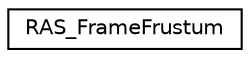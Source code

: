 digraph G
{
  edge [fontname="Helvetica",fontsize="10",labelfontname="Helvetica",labelfontsize="10"];
  node [fontname="Helvetica",fontsize="10",shape=record];
  rankdir=LR;
  Node1 [label="RAS_FrameFrustum",height=0.2,width=0.4,color="black", fillcolor="white", style="filled",URL="$dd/d89/structRAS__FrameFrustum.html"];
}
